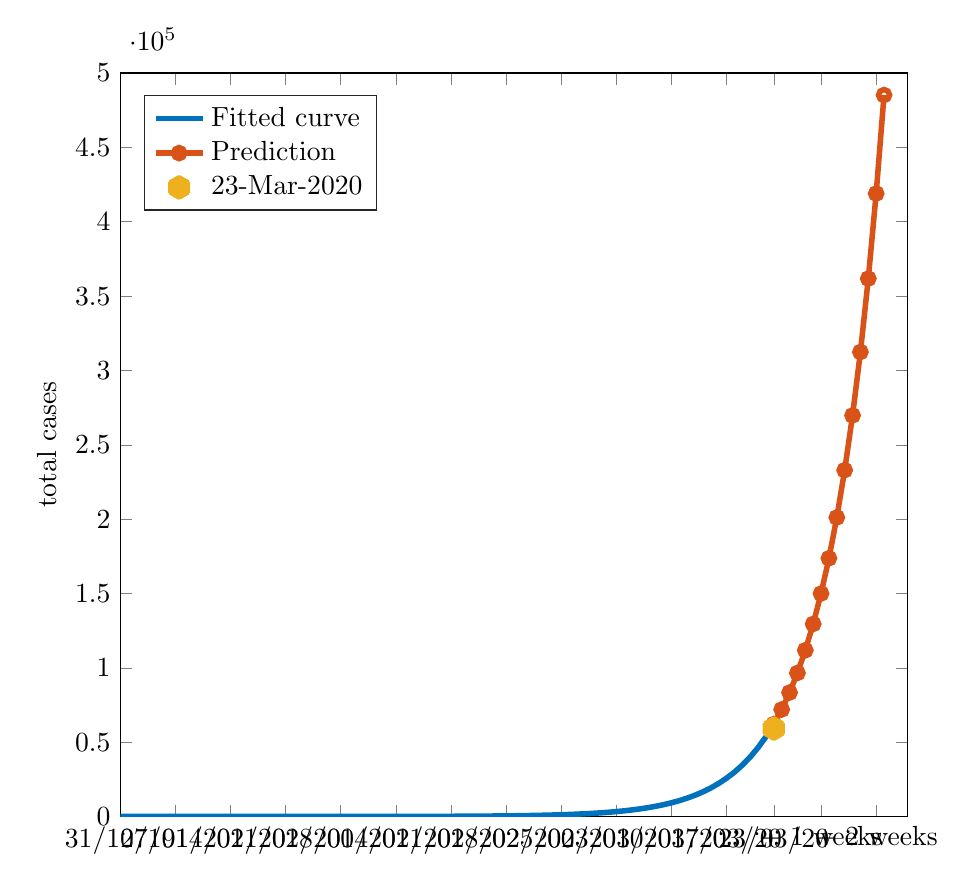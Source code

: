 % This file was created by matlab2tikz.
% Minimal pgfplots version: 1.3
%
\definecolor{mycolor1}{rgb}{0.0,0.447,0.741}%
\definecolor{mycolor2}{rgb}{0.85,0.325,0.098}%
\definecolor{mycolor3}{rgb}{0.929,0.694,0.125}%
%
\begin{tikzpicture}

\begin{axis}[%
width=10cm,
height=9.442cm,
at={(0cm,0cm)},
scale only axis,
xmin=0,
xmax=100,
xtick={0,7,14,21,28,35,42,49,56,63,70,77,83,89,96},
xticklabels={{31/12/19},{07/01/20},{14/01/20},{21/01/20},{28/01/20},{04/02/20},{11/02/20},{18/02/20},{25/02/20},{03/03/20},{10/03/20},{17/03/20},{23/03/20},{+ 1 weeks},{+ 2 weeks}},
ymin=0,
ymax=500000,
ylabel={total cases},
legend style={at={(0.03,0.97)},anchor=north west,legend cell align=left,align=left,draw=white!15!black}
]
\addplot [color=mycolor1,solid,line width=2.0pt]
  table[row sep=crcr]{%
0	0.318\\
1	0.368\\
2	0.427\\
3	0.494\\
4	0.572\\
5	0.663\\
6	0.767\\
7	0.889\\
8	1.029\\
9	1.192\\
10	1.381\\
11	1.599\\
12	1.852\\
13	2.144\\
14	2.483\\
15	2.876\\
16	3.331\\
17	3.857\\
18	4.467\\
19	5.173\\
20	5.991\\
21	6.938\\
22	8.035\\
23	9.305\\
24	10.777\\
25	12.48\\
26	14.454\\
27	16.739\\
28	19.385\\
29	22.45\\
30	25.999\\
31	30.11\\
32	34.87\\
33	40.383\\
34	46.767\\
35	54.161\\
36	62.724\\
37	72.641\\
38	84.125\\
39	97.425\\
40	112.828\\
41	130.666\\
42	151.324\\
43	175.248\\
44	202.955\\
45	235.042\\
46	272.202\\
47	315.236\\
48	365.075\\
49	422.793\\
50	489.636\\
51	567.047\\
52	656.697\\
53	760.52\\
54	880.758\\
55	1020.005\\
56	1181.267\\
57	1368.024\\
58	1584.307\\
59	1834.785\\
60	2124.862\\
61	2460.801\\
62	2849.852\\
63	3300.411\\
64	3822.203\\
65	4426.49\\
66	5126.314\\
67	5936.779\\
68	6875.379\\
69	7962.37\\
70	9221.214\\
71	10679.08\\
72	12367.433\\
73	14322.713\\
74	16587.121\\
75	19209.53\\
76	22246.54\\
77	25763.698\\
78	29836.915\\
79	34554.105\\
80	40017.079\\
81	46343.743\\
82	53670.648\\
83	62155.929\\
};
\addlegendentry{Fitted curve};

\addplot [color=mycolor2,solid,line width=2.0pt,mark=o,mark options={solid}]
  table[row sep=crcr]{%
83	62156\\
84	71983\\
85	83363\\
86	96543\\
87	111806\\
88	129483\\
89	149954\\
90	173661\\
91	201117\\
92	232913\\
93	269737\\
94	312382\\
95	361769\\
96	418964\\
97	485202\\
};
\addlegendentry{Prediction};

\addplot [color=mycolor3,line width=8.0pt,only marks,mark=asterisk,mark options={solid}]
  table[row sep=crcr]{%
83	59138\\
};
\addlegendentry{23-Mar-2020};

\end{axis}
\end{tikzpicture}%